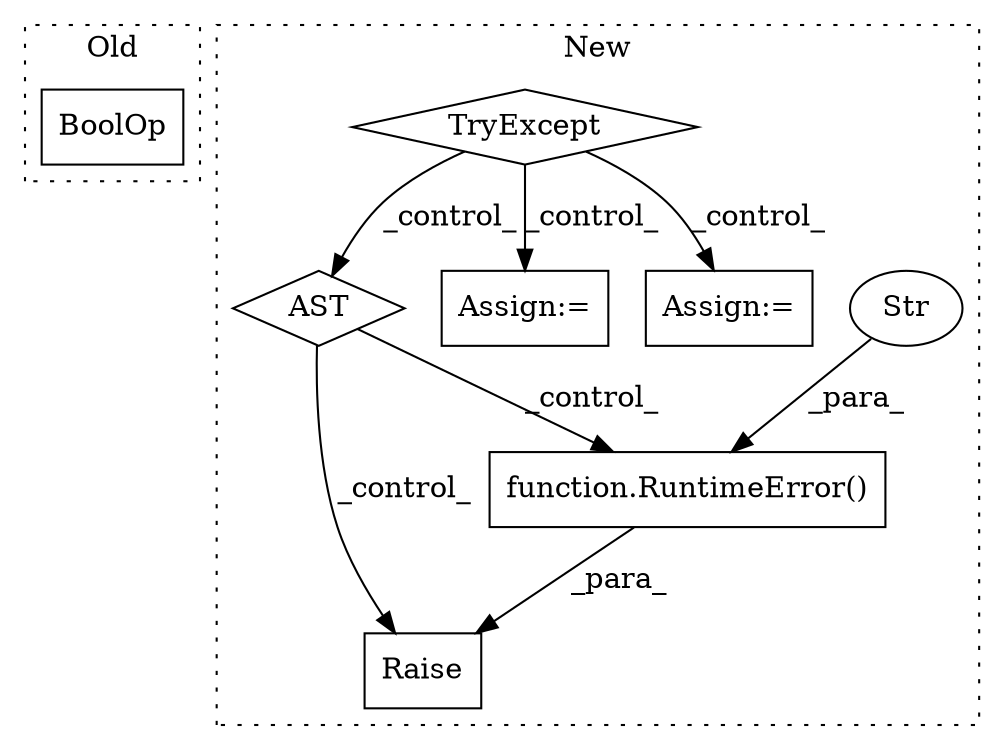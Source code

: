 digraph G {
subgraph cluster0 {
1 [label="BoolOp" a="72" s="15763" l="65" shape="box"];
label = "Old";
style="dotted";
}
subgraph cluster1 {
2 [label="function.RuntimeError()" a="75" s="15271,15409" l="34,18" shape="box"];
3 [label="Raise" a="91" s="15265" l="6" shape="box"];
4 [label="Str" a="66" s="15305" l="104" shape="ellipse"];
5 [label="AST" a="2" s="15241,0" l="6,0" shape="diamond"];
6 [label="TryExcept" a="71" s="14527" l="21" shape="diamond"];
7 [label="Assign:=" a="68" s="14689" l="3" shape="box"];
8 [label="Assign:=" a="68" s="14917" l="3" shape="box"];
label = "New";
style="dotted";
}
2 -> 3 [label="_para_"];
4 -> 2 [label="_para_"];
5 -> 2 [label="_control_"];
5 -> 3 [label="_control_"];
6 -> 5 [label="_control_"];
6 -> 8 [label="_control_"];
6 -> 7 [label="_control_"];
}